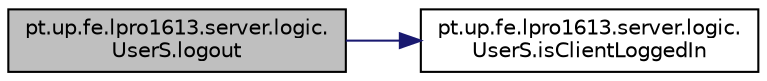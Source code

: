 digraph "pt.up.fe.lpro1613.server.logic.UserS.logout"
{
  edge [fontname="Helvetica",fontsize="10",labelfontname="Helvetica",labelfontsize="10"];
  node [fontname="Helvetica",fontsize="10",shape=record];
  rankdir="LR";
  Node57 [label="pt.up.fe.lpro1613.server.logic.\lUserS.logout",height=0.2,width=0.4,color="black", fillcolor="grey75", style="filled", fontcolor="black"];
  Node57 -> Node58 [color="midnightblue",fontsize="10",style="solid"];
  Node58 [label="pt.up.fe.lpro1613.server.logic.\lUserS.isClientLoggedIn",height=0.2,width=0.4,color="black", fillcolor="white", style="filled",URL="$classpt_1_1up_1_1fe_1_1lpro1613_1_1server_1_1logic_1_1_user_s.html#abe3cf61bff09cb09e3ed0a5564e98257"];
}
